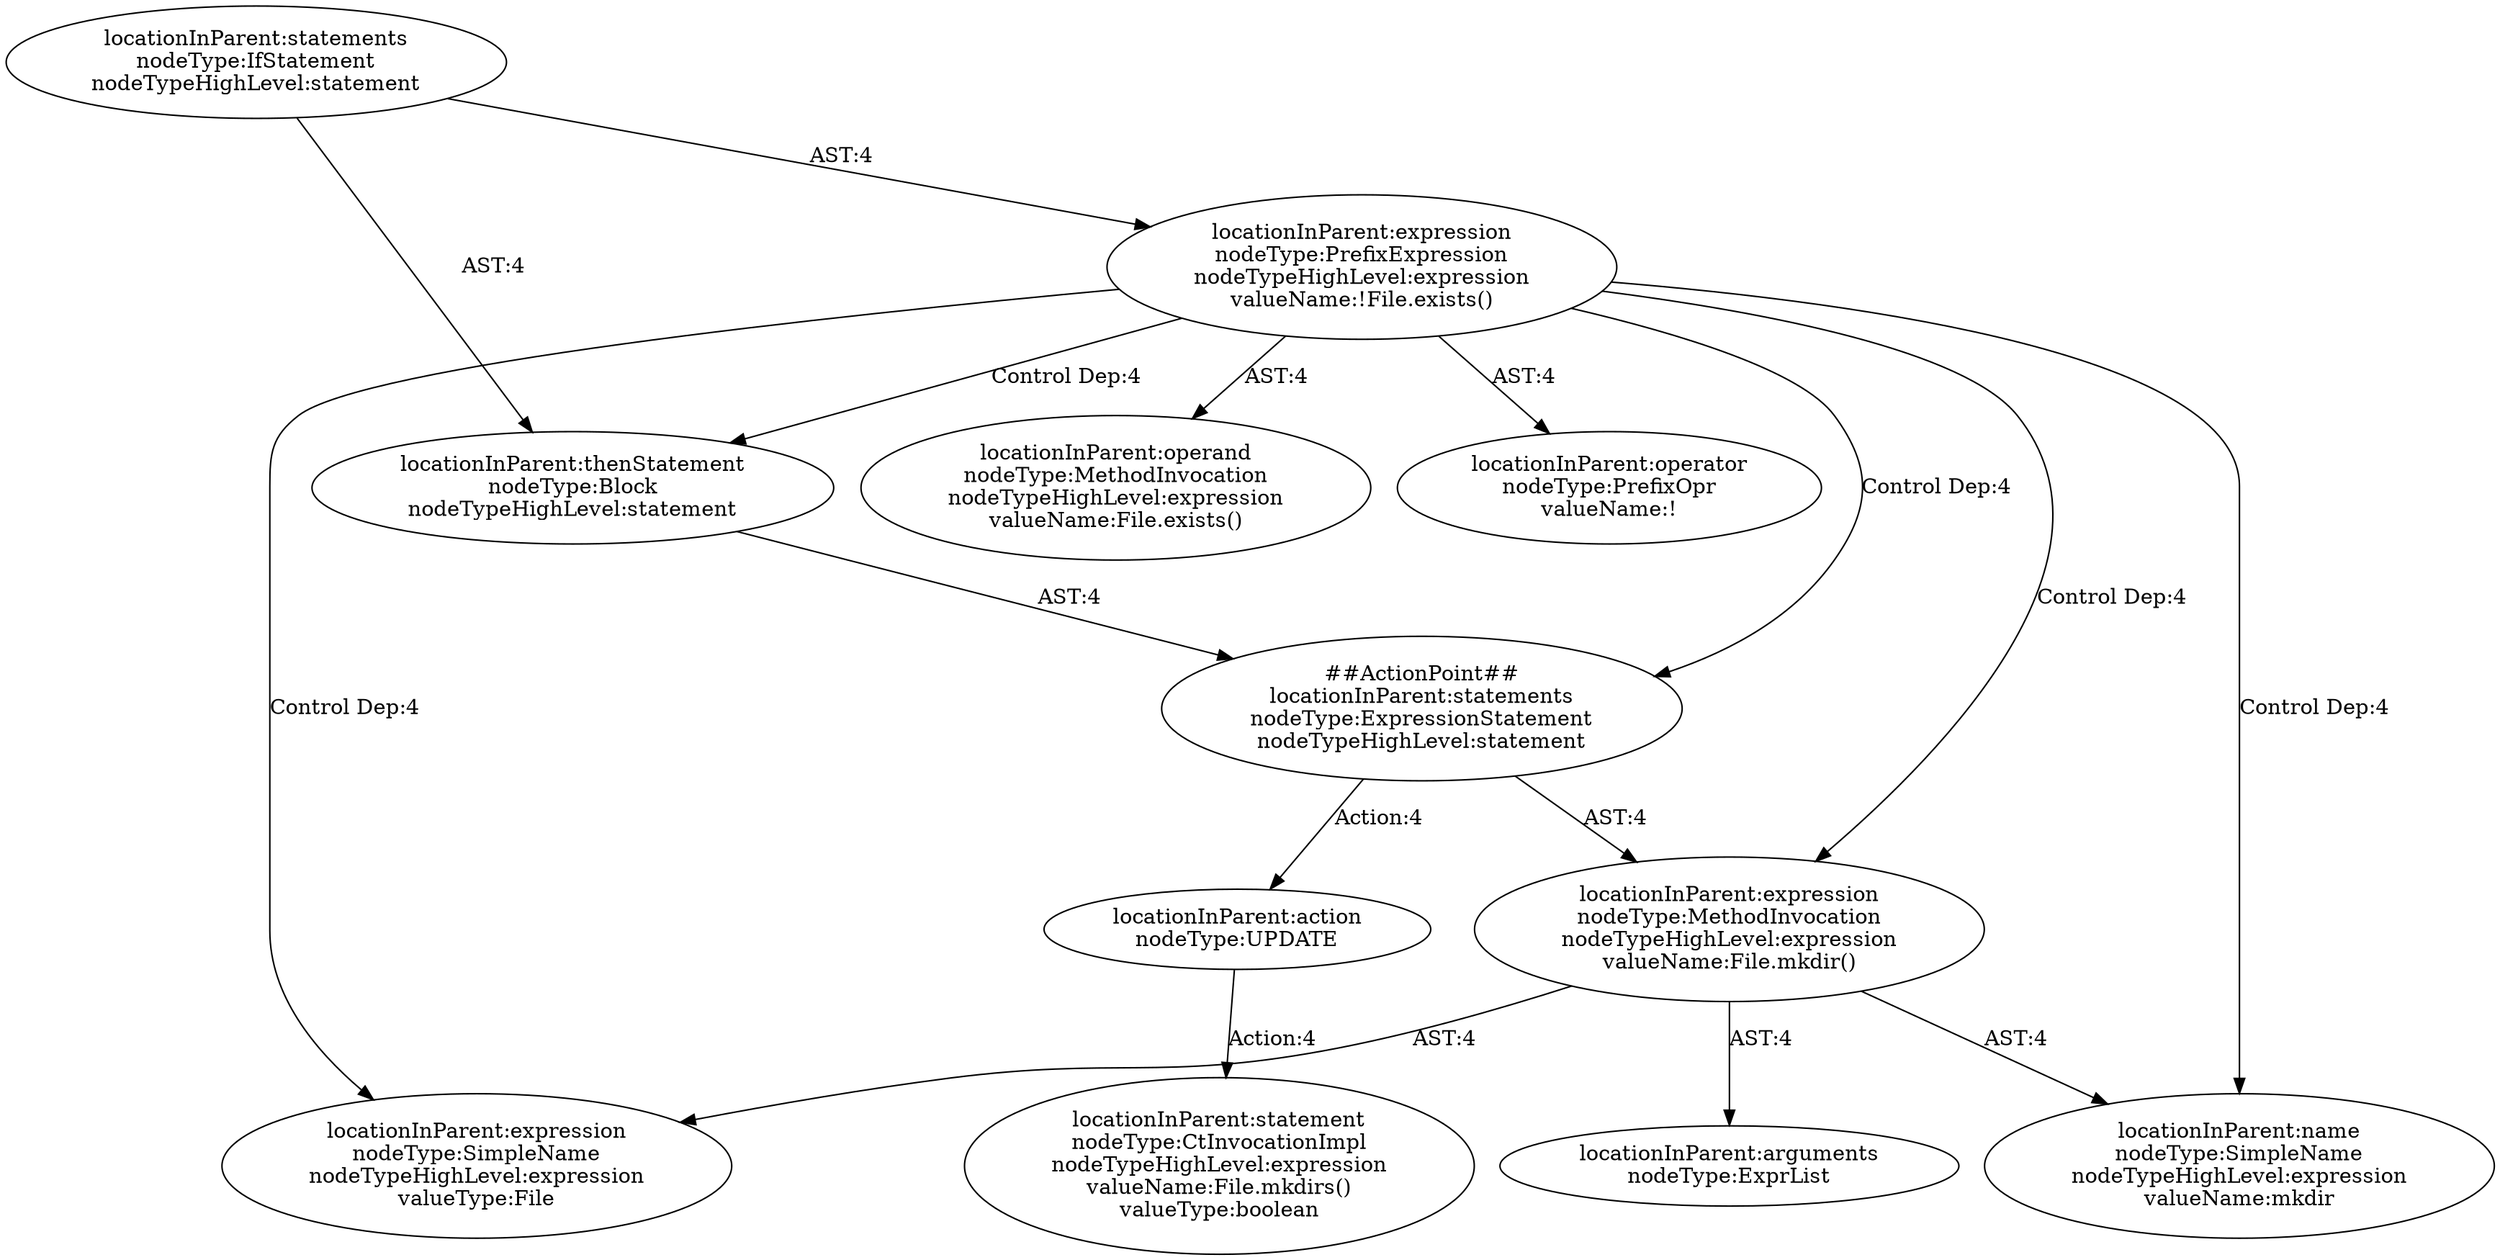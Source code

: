 digraph "Pattern" {
0 [label="##ActionPoint##\nlocationInParent:statements\nnodeType:ExpressionStatement\nnodeTypeHighLevel:statement" shape=ellipse]
1 [label="locationInParent:expression\nnodeType:PrefixExpression\nnodeTypeHighLevel:expression\nvalueName:!File.exists()" shape=ellipse]
2 [label="locationInParent:statements\nnodeType:IfStatement\nnodeTypeHighLevel:statement" shape=ellipse]
3 [label="locationInParent:operand\nnodeType:MethodInvocation\nnodeTypeHighLevel:expression\nvalueName:File.exists()" shape=ellipse]
4 [label="locationInParent:operator\nnodeType:PrefixOpr\nvalueName:!" shape=ellipse]
5 [label="locationInParent:thenStatement\nnodeType:Block\nnodeTypeHighLevel:statement" shape=ellipse]
6 [label="locationInParent:expression\nnodeType:MethodInvocation\nnodeTypeHighLevel:expression\nvalueName:File.mkdir()" shape=ellipse]
7 [label="locationInParent:expression\nnodeType:SimpleName\nnodeTypeHighLevel:expression\nvalueType:File" shape=ellipse]
8 [label="locationInParent:name\nnodeType:SimpleName\nnodeTypeHighLevel:expression\nvalueName:mkdir" shape=ellipse]
9 [label="locationInParent:arguments\nnodeType:ExprList" shape=ellipse]
10 [label="locationInParent:action\nnodeType:UPDATE" shape=ellipse]
11 [label="locationInParent:statement\nnodeType:CtInvocationImpl\nnodeTypeHighLevel:expression\nvalueName:File.mkdirs()\nvalueType:boolean" shape=ellipse]
0 -> 6 [label="AST:4"];
0 -> 10 [label="Action:4"];
1 -> 0 [label="Control Dep:4"];
1 -> 3 [label="AST:4"];
1 -> 4 [label="AST:4"];
1 -> 5 [label="Control Dep:4"];
1 -> 6 [label="Control Dep:4"];
1 -> 7 [label="Control Dep:4"];
1 -> 8 [label="Control Dep:4"];
2 -> 1 [label="AST:4"];
2 -> 5 [label="AST:4"];
5 -> 0 [label="AST:4"];
6 -> 7 [label="AST:4"];
6 -> 8 [label="AST:4"];
6 -> 9 [label="AST:4"];
10 -> 11 [label="Action:4"];
}